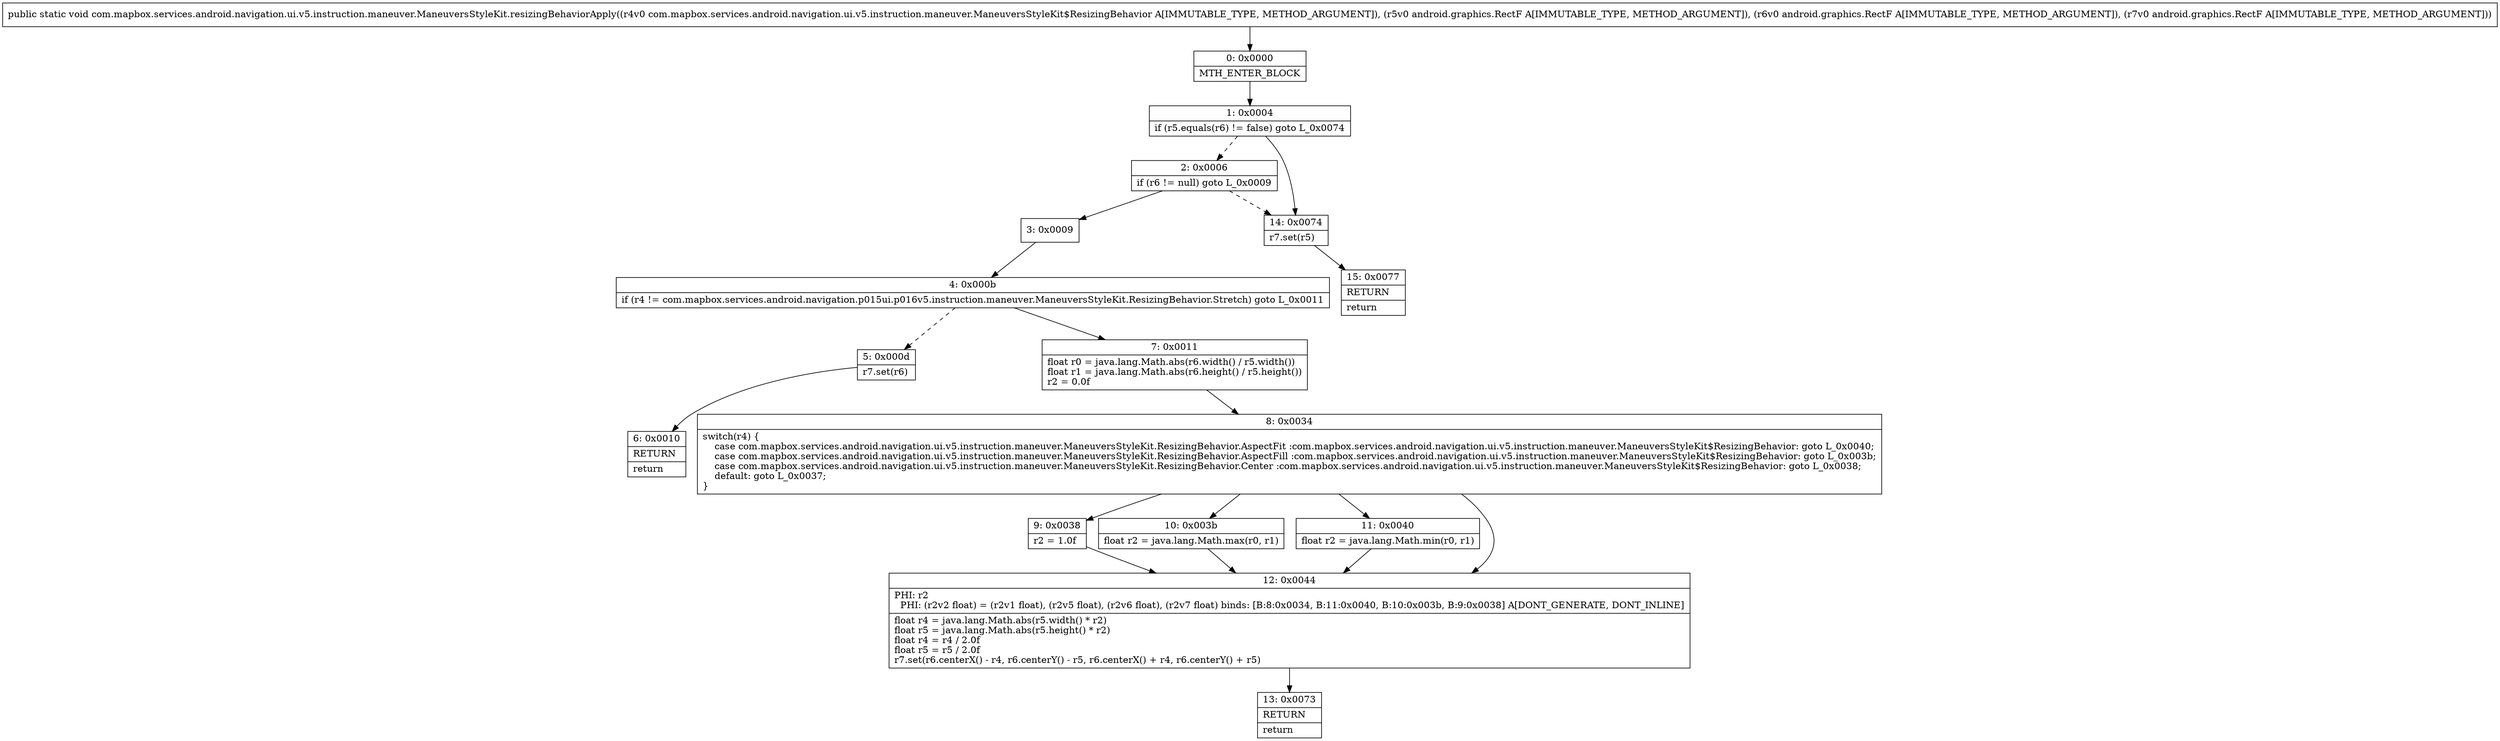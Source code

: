 digraph "CFG forcom.mapbox.services.android.navigation.ui.v5.instruction.maneuver.ManeuversStyleKit.resizingBehaviorApply(Lcom\/mapbox\/services\/android\/navigation\/ui\/v5\/instruction\/maneuver\/ManeuversStyleKit$ResizingBehavior;Landroid\/graphics\/RectF;Landroid\/graphics\/RectF;Landroid\/graphics\/RectF;)V" {
Node_0 [shape=record,label="{0\:\ 0x0000|MTH_ENTER_BLOCK\l}"];
Node_1 [shape=record,label="{1\:\ 0x0004|if (r5.equals(r6) != false) goto L_0x0074\l}"];
Node_2 [shape=record,label="{2\:\ 0x0006|if (r6 != null) goto L_0x0009\l}"];
Node_3 [shape=record,label="{3\:\ 0x0009}"];
Node_4 [shape=record,label="{4\:\ 0x000b|if (r4 != com.mapbox.services.android.navigation.p015ui.p016v5.instruction.maneuver.ManeuversStyleKit.ResizingBehavior.Stretch) goto L_0x0011\l}"];
Node_5 [shape=record,label="{5\:\ 0x000d|r7.set(r6)\l}"];
Node_6 [shape=record,label="{6\:\ 0x0010|RETURN\l|return\l}"];
Node_7 [shape=record,label="{7\:\ 0x0011|float r0 = java.lang.Math.abs(r6.width() \/ r5.width())\lfloat r1 = java.lang.Math.abs(r6.height() \/ r5.height())\lr2 = 0.0f\l}"];
Node_8 [shape=record,label="{8\:\ 0x0034|switch(r4) \{\l    case com.mapbox.services.android.navigation.ui.v5.instruction.maneuver.ManeuversStyleKit.ResizingBehavior.AspectFit :com.mapbox.services.android.navigation.ui.v5.instruction.maneuver.ManeuversStyleKit$ResizingBehavior: goto L_0x0040;\l    case com.mapbox.services.android.navigation.ui.v5.instruction.maneuver.ManeuversStyleKit.ResizingBehavior.AspectFill :com.mapbox.services.android.navigation.ui.v5.instruction.maneuver.ManeuversStyleKit$ResizingBehavior: goto L_0x003b;\l    case com.mapbox.services.android.navigation.ui.v5.instruction.maneuver.ManeuversStyleKit.ResizingBehavior.Center :com.mapbox.services.android.navigation.ui.v5.instruction.maneuver.ManeuversStyleKit$ResizingBehavior: goto L_0x0038;\l    default: goto L_0x0037;\l\}\l}"];
Node_9 [shape=record,label="{9\:\ 0x0038|r2 = 1.0f\l}"];
Node_10 [shape=record,label="{10\:\ 0x003b|float r2 = java.lang.Math.max(r0, r1)\l}"];
Node_11 [shape=record,label="{11\:\ 0x0040|float r2 = java.lang.Math.min(r0, r1)\l}"];
Node_12 [shape=record,label="{12\:\ 0x0044|PHI: r2 \l  PHI: (r2v2 float) = (r2v1 float), (r2v5 float), (r2v6 float), (r2v7 float) binds: [B:8:0x0034, B:11:0x0040, B:10:0x003b, B:9:0x0038] A[DONT_GENERATE, DONT_INLINE]\l|float r4 = java.lang.Math.abs(r5.width() * r2)\lfloat r5 = java.lang.Math.abs(r5.height() * r2)\lfloat r4 = r4 \/ 2.0f\lfloat r5 = r5 \/ 2.0f\lr7.set(r6.centerX() \- r4, r6.centerY() \- r5, r6.centerX() + r4, r6.centerY() + r5)\l}"];
Node_13 [shape=record,label="{13\:\ 0x0073|RETURN\l|return\l}"];
Node_14 [shape=record,label="{14\:\ 0x0074|r7.set(r5)\l}"];
Node_15 [shape=record,label="{15\:\ 0x0077|RETURN\l|return\l}"];
MethodNode[shape=record,label="{public static void com.mapbox.services.android.navigation.ui.v5.instruction.maneuver.ManeuversStyleKit.resizingBehaviorApply((r4v0 com.mapbox.services.android.navigation.ui.v5.instruction.maneuver.ManeuversStyleKit$ResizingBehavior A[IMMUTABLE_TYPE, METHOD_ARGUMENT]), (r5v0 android.graphics.RectF A[IMMUTABLE_TYPE, METHOD_ARGUMENT]), (r6v0 android.graphics.RectF A[IMMUTABLE_TYPE, METHOD_ARGUMENT]), (r7v0 android.graphics.RectF A[IMMUTABLE_TYPE, METHOD_ARGUMENT])) }"];
MethodNode -> Node_0;
Node_0 -> Node_1;
Node_1 -> Node_2[style=dashed];
Node_1 -> Node_14;
Node_2 -> Node_3;
Node_2 -> Node_14[style=dashed];
Node_3 -> Node_4;
Node_4 -> Node_5[style=dashed];
Node_4 -> Node_7;
Node_5 -> Node_6;
Node_7 -> Node_8;
Node_8 -> Node_9;
Node_8 -> Node_10;
Node_8 -> Node_11;
Node_8 -> Node_12;
Node_9 -> Node_12;
Node_10 -> Node_12;
Node_11 -> Node_12;
Node_12 -> Node_13;
Node_14 -> Node_15;
}


